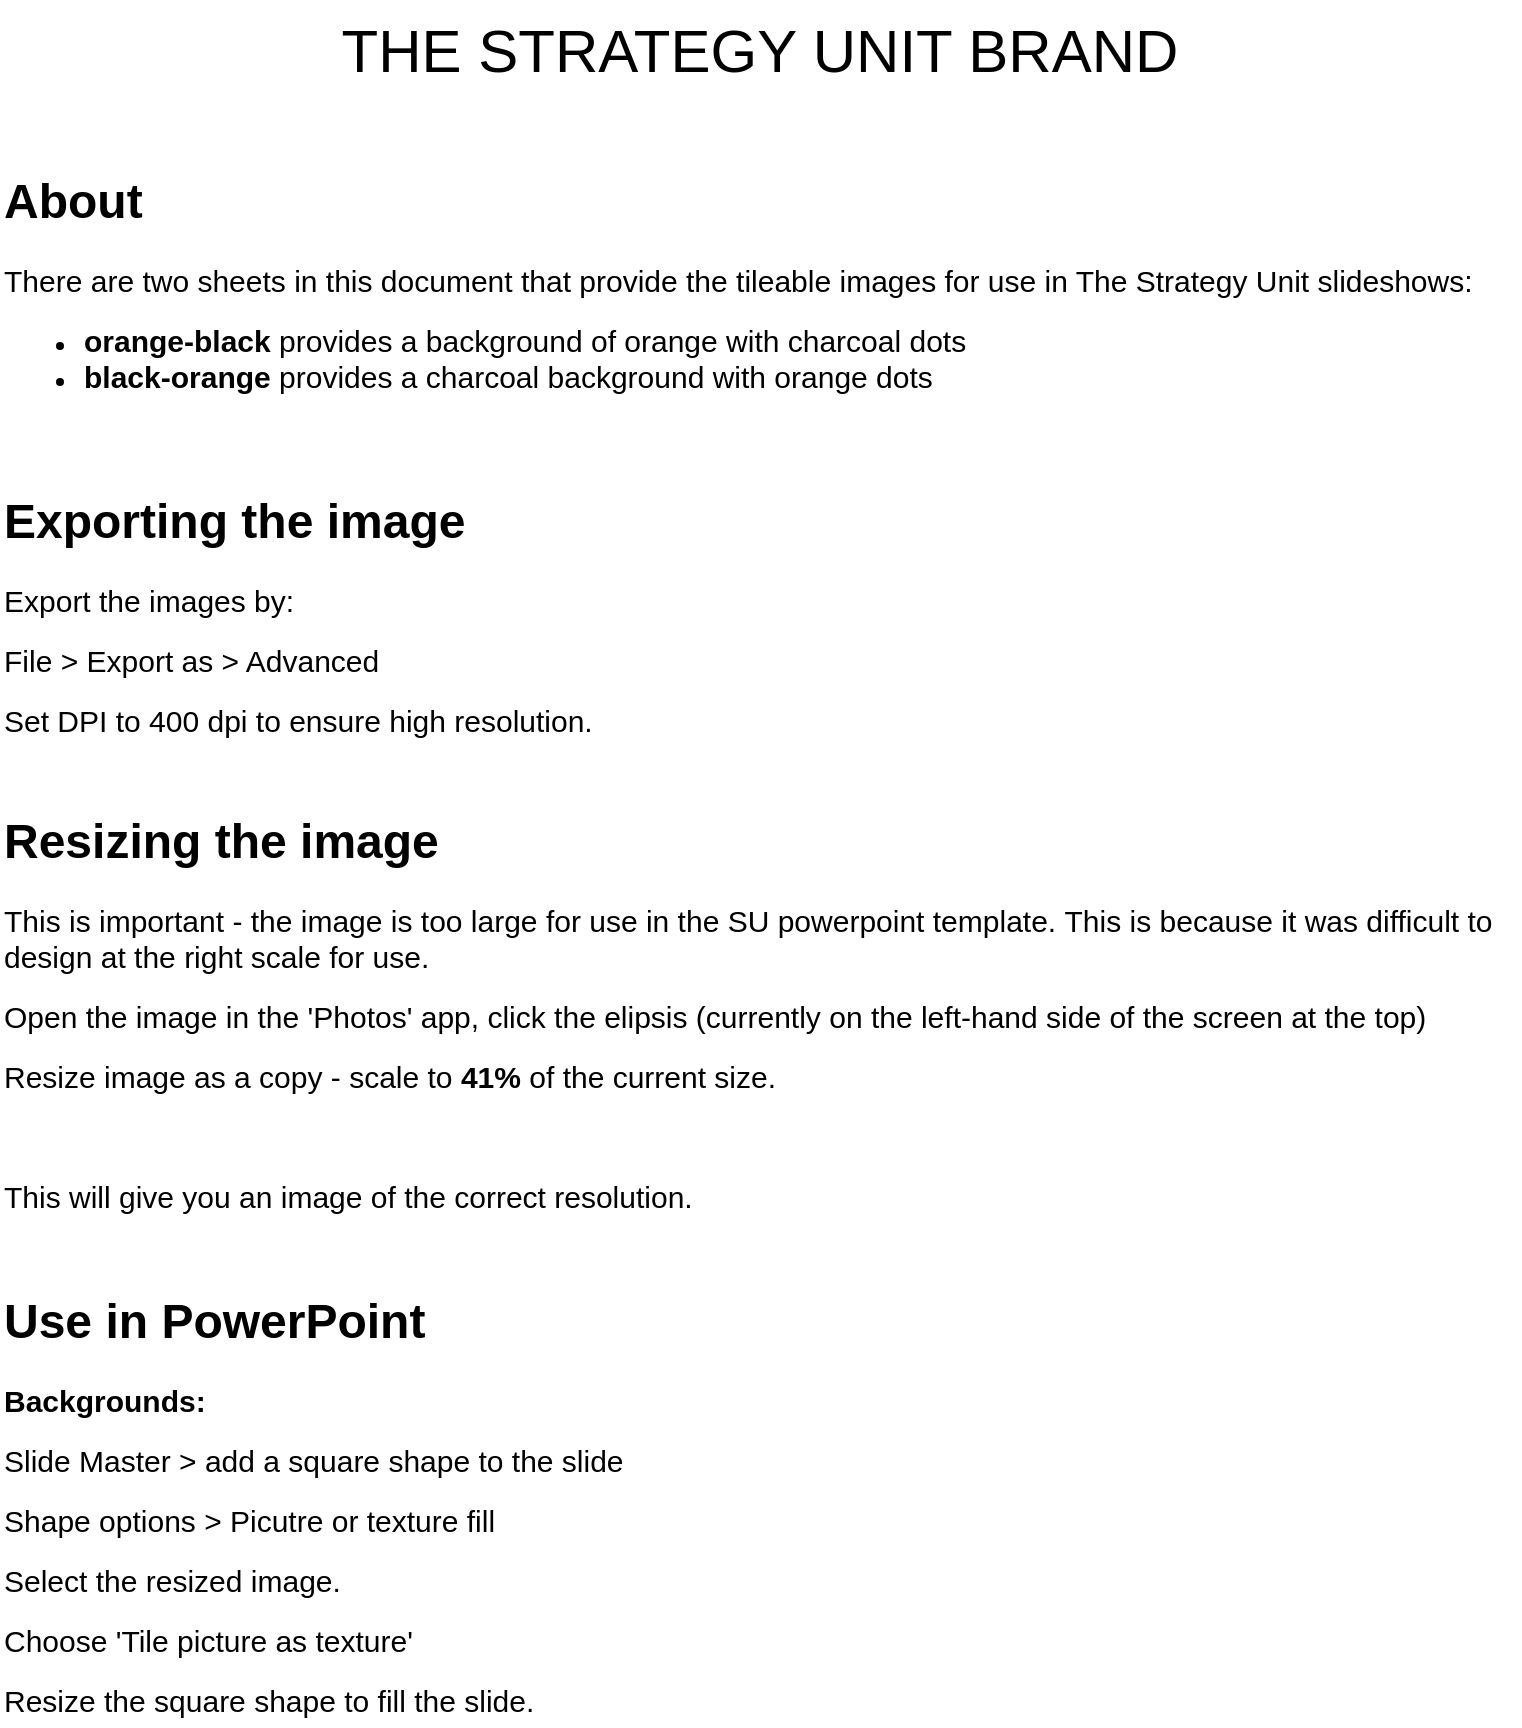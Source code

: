 <mxfile version="26.0.16" pages="3">
  <diagram id="62q7TKTgISb7DvsDjX5v" name="Intructions">
    <mxGraphModel dx="3340" dy="1350" grid="1" gridSize="10" guides="1" tooltips="1" connect="1" arrows="1" fold="1" page="1" pageScale="1" pageWidth="827" pageHeight="1169" math="0" shadow="0">
      <root>
        <mxCell id="0" />
        <mxCell id="1" parent="0" />
        <mxCell id="JFRP9lHMIx_rkyCkyTHQ-1" value="&lt;h1 style=&quot;margin-top: 0px;&quot;&gt;Exporting the image&lt;/h1&gt;&lt;p&gt;&lt;span style=&quot;font-size: 15px;&quot;&gt;Export the images by:&lt;/span&gt;&lt;/p&gt;&lt;p&gt;&lt;span style=&quot;font-size: 15px;&quot;&gt;File &amp;gt; Export as &amp;gt; Advanced&lt;/span&gt;&lt;/p&gt;&lt;p&gt;&lt;span style=&quot;font-size: 15px; background-color: transparent; color: light-dark(rgb(0, 0, 0), rgb(255, 255, 255));&quot;&gt;Set DPI to 400 dpi to ensure high resolution.&lt;/span&gt;&lt;/p&gt;&lt;p&gt;&lt;br&gt;&lt;/p&gt;" style="text;html=1;whiteSpace=wrap;overflow=hidden;rounded=0;" vertex="1" parent="1">
          <mxGeometry x="40" y="280" width="760" height="160" as="geometry" />
        </mxCell>
        <mxCell id="JFRP9lHMIx_rkyCkyTHQ-2" value="&lt;h1 style=&quot;margin-top: 0px;&quot;&gt;About&lt;/h1&gt;&lt;p&gt;&lt;span style=&quot;font-size: 15px;&quot;&gt;There are two sheets in this document that provide the tileable images for use in The Strategy Unit slideshows:&lt;/span&gt;&lt;/p&gt;&lt;p&gt;&lt;/p&gt;&lt;ul&gt;&lt;li&gt;&lt;span style=&quot;font-size: 15px;&quot;&gt;&lt;b&gt;orange-black&lt;/b&gt; provides a background of orange with charcoal dots&lt;/span&gt;&lt;/li&gt;&lt;li&gt;&lt;span style=&quot;font-size: 15px;&quot;&gt;&lt;b&gt;black-orange &lt;/b&gt;provides a charcoal background with orange dots&lt;/span&gt;&lt;/li&gt;&lt;/ul&gt;&lt;p&gt;&lt;/p&gt;&lt;p&gt;&lt;span style=&quot;font-size: 15px;&quot;&gt;&lt;br&gt;&lt;/span&gt;&lt;/p&gt;" style="text;html=1;whiteSpace=wrap;overflow=hidden;rounded=0;" vertex="1" parent="1">
          <mxGeometry x="40" y="120" width="760" height="140" as="geometry" />
        </mxCell>
        <mxCell id="JFRP9lHMIx_rkyCkyTHQ-3" value="&lt;font style=&quot;font-size: 30px;&quot;&gt;THE STRATEGY UNIT BRAND&lt;/font&gt;" style="text;html=1;align=center;verticalAlign=middle;whiteSpace=wrap;rounded=0;" vertex="1" parent="1">
          <mxGeometry x="40" y="40" width="760" height="50" as="geometry" />
        </mxCell>
        <mxCell id="JFRP9lHMIx_rkyCkyTHQ-4" value="&lt;h1 style=&quot;margin-top: 0px;&quot;&gt;Resizing the image&lt;/h1&gt;&lt;p&gt;&lt;span style=&quot;font-size: 15px; background-color: transparent; color: light-dark(rgb(0, 0, 0), rgb(255, 255, 255));&quot;&gt;This is important - the image is too large for use in the SU powerpoint template.&amp;nbsp;&lt;/span&gt;&lt;span style=&quot;background-color: transparent; color: light-dark(rgb(0, 0, 0), rgb(255, 255, 255)); font-size: 15px;&quot;&gt;This is because it was difficult to design at the right scale for use.&lt;/span&gt;&lt;/p&gt;&lt;p&gt;&lt;span style=&quot;background-color: transparent; color: light-dark(rgb(0, 0, 0), rgb(255, 255, 255)); font-size: 15px;&quot;&gt;Open the image in the &#39;Photos&#39; app, click the elipsis (currently on the left-hand side of the screen at the top)&lt;/span&gt;&lt;/p&gt;&lt;p&gt;&lt;span style=&quot;font-size: 15px;&quot;&gt;Resize image as a copy - scale to &lt;b&gt;41%&lt;/b&gt; of the current size.&lt;/span&gt;&lt;/p&gt;&lt;p&gt;&lt;span style=&quot;font-size: 15px;&quot;&gt;&lt;br&gt;&lt;/span&gt;&lt;/p&gt;&lt;p&gt;&lt;span style=&quot;font-size: 15px;&quot;&gt;This will give you an image of the correct resolution.&lt;/span&gt;&lt;/p&gt;" style="text;html=1;whiteSpace=wrap;overflow=hidden;rounded=0;" vertex="1" parent="1">
          <mxGeometry x="40" y="440" width="760" height="220" as="geometry" />
        </mxCell>
        <mxCell id="JFRP9lHMIx_rkyCkyTHQ-5" value="&lt;h1 style=&quot;margin-top: 0px;&quot;&gt;Use in PowerPoint&lt;/h1&gt;&lt;p&gt;&lt;span style=&quot;font-size: 15px;&quot;&gt;&lt;b&gt;Backgrounds:&lt;/b&gt;&lt;/span&gt;&lt;/p&gt;&lt;p&gt;&lt;span style=&quot;font-size: 15px;&quot;&gt;Slide Master &amp;gt; add a square shape to the slide&lt;/span&gt;&lt;/p&gt;&lt;p&gt;&lt;span style=&quot;font-size: 15px;&quot;&gt;Shape options &amp;gt; Picutre or texture fill&lt;/span&gt;&lt;/p&gt;&lt;p&gt;&lt;span style=&quot;font-size: 15px;&quot;&gt;Select the resized image.&lt;/span&gt;&lt;/p&gt;&lt;p&gt;&lt;span style=&quot;font-size: 15px;&quot;&gt;Choose &#39;Tile picture as texture&#39;&lt;/span&gt;&lt;/p&gt;&lt;p&gt;&lt;span style=&quot;font-size: 15px;&quot;&gt;Resize the square shape to fill the slide.&lt;/span&gt;&lt;/p&gt;&lt;p&gt;&lt;span style=&quot;font-size: 15px;&quot;&gt;&lt;br&gt;&lt;/span&gt;&lt;/p&gt;" style="text;html=1;whiteSpace=wrap;overflow=hidden;rounded=0;" vertex="1" parent="1">
          <mxGeometry x="40" y="680" width="760" height="220" as="geometry" />
        </mxCell>
      </root>
    </mxGraphModel>
  </diagram>
  <diagram id="zrAFzkLcMHAHnWcwPAXI" name="orange-black">
    <mxGraphModel dx="928" dy="375" grid="1" gridSize="10" guides="1" tooltips="1" connect="1" arrows="1" fold="1" page="1" pageScale="1" pageWidth="827" pageHeight="1169" background="#F9BF07" math="0" shadow="0">
      <root>
        <mxCell id="0" />
        <mxCell id="1" parent="0" />
        <mxCell id="JwXdgrWkdTJRPZww_8HU-1" value="" style="whiteSpace=wrap;html=1;aspect=fixed;fillColor=#F9BF07;strokeColor=#F9BF07;strokeWidth=0;" vertex="1" parent="1">
          <mxGeometry x="20" y="180" width="160" height="160" as="geometry" />
        </mxCell>
        <mxCell id="JwXdgrWkdTJRPZww_8HU-2" value="" style="ellipse;whiteSpace=wrap;html=1;aspect=fixed;strokeColor=none;fillColor=#2C2825;" vertex="1" parent="1">
          <mxGeometry x="40" y="200" width="2" height="2" as="geometry" />
        </mxCell>
        <mxCell id="JwXdgrWkdTJRPZww_8HU-3" value="" style="ellipse;whiteSpace=wrap;html=1;aspect=fixed;strokeColor=none;fillColor=#2C2825;" vertex="1" parent="1">
          <mxGeometry x="80" y="200" width="2" height="2" as="geometry" />
        </mxCell>
        <mxCell id="JwXdgrWkdTJRPZww_8HU-4" value="" style="ellipse;whiteSpace=wrap;html=1;aspect=fixed;strokeColor=none;fillColor=#2C2825;" vertex="1" parent="1">
          <mxGeometry x="120" y="200" width="2" height="2" as="geometry" />
        </mxCell>
        <mxCell id="JwXdgrWkdTJRPZww_8HU-5" value="" style="ellipse;whiteSpace=wrap;html=1;aspect=fixed;strokeColor=none;fillColor=#2C2825;" vertex="1" parent="1">
          <mxGeometry x="160" y="200" width="2" height="2" as="geometry" />
        </mxCell>
        <mxCell id="JwXdgrWkdTJRPZww_8HU-6" value="" style="ellipse;whiteSpace=wrap;html=1;aspect=fixed;strokeColor=none;fillColor=#2C2825;" vertex="1" parent="1">
          <mxGeometry x="40" y="240" width="2" height="2" as="geometry" />
        </mxCell>
        <mxCell id="JwXdgrWkdTJRPZww_8HU-7" value="" style="ellipse;whiteSpace=wrap;html=1;aspect=fixed;strokeColor=none;fillColor=#2C2825;" vertex="1" parent="1">
          <mxGeometry x="80" y="240" width="2" height="2" as="geometry" />
        </mxCell>
        <mxCell id="JwXdgrWkdTJRPZww_8HU-8" value="" style="ellipse;whiteSpace=wrap;html=1;aspect=fixed;strokeColor=none;fillColor=#2C2825;" vertex="1" parent="1">
          <mxGeometry x="120" y="240" width="2" height="2" as="geometry" />
        </mxCell>
        <mxCell id="JwXdgrWkdTJRPZww_8HU-9" value="" style="ellipse;whiteSpace=wrap;html=1;aspect=fixed;strokeColor=none;fillColor=#2C2825;" vertex="1" parent="1">
          <mxGeometry x="160" y="240" width="2" height="2" as="geometry" />
        </mxCell>
        <mxCell id="JwXdgrWkdTJRPZww_8HU-10" value="" style="ellipse;whiteSpace=wrap;html=1;aspect=fixed;strokeColor=none;fillColor=#2C2825;" vertex="1" parent="1">
          <mxGeometry x="40" y="280" width="2" height="2" as="geometry" />
        </mxCell>
        <mxCell id="JwXdgrWkdTJRPZww_8HU-11" value="" style="ellipse;whiteSpace=wrap;html=1;aspect=fixed;strokeColor=none;fillColor=#2C2825;" vertex="1" parent="1">
          <mxGeometry x="80" y="280" width="2" height="2" as="geometry" />
        </mxCell>
        <mxCell id="JwXdgrWkdTJRPZww_8HU-12" value="" style="ellipse;whiteSpace=wrap;html=1;aspect=fixed;strokeColor=none;fillColor=#2C2825;" vertex="1" parent="1">
          <mxGeometry x="120" y="280" width="2" height="2" as="geometry" />
        </mxCell>
        <mxCell id="JwXdgrWkdTJRPZww_8HU-13" value="" style="ellipse;whiteSpace=wrap;html=1;aspect=fixed;strokeColor=none;fillColor=#2C2825;" vertex="1" parent="1">
          <mxGeometry x="160" y="280" width="2" height="2" as="geometry" />
        </mxCell>
        <mxCell id="JwXdgrWkdTJRPZww_8HU-14" value="" style="ellipse;whiteSpace=wrap;html=1;aspect=fixed;strokeColor=none;fillColor=#2C2825;" vertex="1" parent="1">
          <mxGeometry x="80" y="320" width="2" height="2" as="geometry" />
        </mxCell>
        <mxCell id="JwXdgrWkdTJRPZww_8HU-15" value="" style="ellipse;whiteSpace=wrap;html=1;aspect=fixed;strokeColor=none;fillColor=#2C2825;" vertex="1" parent="1">
          <mxGeometry x="120" y="320" width="2" height="2" as="geometry" />
        </mxCell>
        <mxCell id="JwXdgrWkdTJRPZww_8HU-16" value="" style="ellipse;whiteSpace=wrap;html=1;aspect=fixed;strokeColor=none;fillColor=#2C2825;" vertex="1" parent="1">
          <mxGeometry x="160" y="320" width="2" height="2" as="geometry" />
        </mxCell>
        <mxCell id="JwXdgrWkdTJRPZww_8HU-17" value="" style="ellipse;whiteSpace=wrap;html=1;aspect=fixed;strokeColor=none;fillColor=#2C2825;" vertex="1" parent="1">
          <mxGeometry x="40" y="320" width="2" height="2" as="geometry" />
        </mxCell>
      </root>
    </mxGraphModel>
  </diagram>
  <diagram name="black-orange" id="aphsbkFE1PNcTETWL8BI">
    <mxGraphModel dx="928" dy="375" grid="1" gridSize="10" guides="1" tooltips="1" connect="1" arrows="1" fold="1" page="1" pageScale="1" pageWidth="827" pageHeight="1169" background="#2C2825" math="0" shadow="0">
      <root>
        <mxCell id="dov5jDHDXtSHMtrmy8q_-0" />
        <mxCell id="dov5jDHDXtSHMtrmy8q_-1" parent="dov5jDHDXtSHMtrmy8q_-0" />
        <mxCell id="dov5jDHDXtSHMtrmy8q_-2" value="" style="whiteSpace=wrap;html=1;aspect=fixed;fillColor=#2C2825;strokeColor=#2C2825;strokeWidth=0;" vertex="1" parent="dov5jDHDXtSHMtrmy8q_-1">
          <mxGeometry x="20" y="180" width="160" height="160" as="geometry" />
        </mxCell>
        <mxCell id="dov5jDHDXtSHMtrmy8q_-3" value="" style="ellipse;whiteSpace=wrap;html=1;aspect=fixed;strokeColor=none;fillColor=#F9BF07;" vertex="1" parent="dov5jDHDXtSHMtrmy8q_-1">
          <mxGeometry x="40" y="200" width="2" height="2" as="geometry" />
        </mxCell>
        <mxCell id="dov5jDHDXtSHMtrmy8q_-4" value="" style="ellipse;whiteSpace=wrap;html=1;aspect=fixed;strokeColor=none;fillColor=#F9BF07;" vertex="1" parent="dov5jDHDXtSHMtrmy8q_-1">
          <mxGeometry x="80" y="200" width="2" height="2" as="geometry" />
        </mxCell>
        <mxCell id="dov5jDHDXtSHMtrmy8q_-5" value="" style="ellipse;whiteSpace=wrap;html=1;aspect=fixed;strokeColor=none;fillColor=#F9BF07;" vertex="1" parent="dov5jDHDXtSHMtrmy8q_-1">
          <mxGeometry x="120" y="200" width="2" height="2" as="geometry" />
        </mxCell>
        <mxCell id="dov5jDHDXtSHMtrmy8q_-6" value="" style="ellipse;whiteSpace=wrap;html=1;aspect=fixed;strokeColor=none;fillColor=#F9BF07;" vertex="1" parent="dov5jDHDXtSHMtrmy8q_-1">
          <mxGeometry x="160" y="200" width="2" height="2" as="geometry" />
        </mxCell>
        <mxCell id="dov5jDHDXtSHMtrmy8q_-7" value="" style="ellipse;whiteSpace=wrap;html=1;aspect=fixed;strokeColor=none;fillColor=#F9BF07;" vertex="1" parent="dov5jDHDXtSHMtrmy8q_-1">
          <mxGeometry x="40" y="240" width="2" height="2" as="geometry" />
        </mxCell>
        <mxCell id="dov5jDHDXtSHMtrmy8q_-8" value="" style="ellipse;whiteSpace=wrap;html=1;aspect=fixed;strokeColor=none;fillColor=#F9BF07;" vertex="1" parent="dov5jDHDXtSHMtrmy8q_-1">
          <mxGeometry x="80" y="240" width="2" height="2" as="geometry" />
        </mxCell>
        <mxCell id="dov5jDHDXtSHMtrmy8q_-9" value="" style="ellipse;whiteSpace=wrap;html=1;aspect=fixed;strokeColor=none;fillColor=#F9BF07;" vertex="1" parent="dov5jDHDXtSHMtrmy8q_-1">
          <mxGeometry x="120" y="240" width="2" height="2" as="geometry" />
        </mxCell>
        <mxCell id="dov5jDHDXtSHMtrmy8q_-10" value="" style="ellipse;whiteSpace=wrap;html=1;aspect=fixed;strokeColor=none;fillColor=#F9BF07;" vertex="1" parent="dov5jDHDXtSHMtrmy8q_-1">
          <mxGeometry x="160" y="240" width="2" height="2" as="geometry" />
        </mxCell>
        <mxCell id="dov5jDHDXtSHMtrmy8q_-11" value="" style="ellipse;whiteSpace=wrap;html=1;aspect=fixed;strokeColor=none;fillColor=#F9BF07;" vertex="1" parent="dov5jDHDXtSHMtrmy8q_-1">
          <mxGeometry x="40" y="280" width="2" height="2" as="geometry" />
        </mxCell>
        <mxCell id="dov5jDHDXtSHMtrmy8q_-12" value="" style="ellipse;whiteSpace=wrap;html=1;aspect=fixed;strokeColor=none;fillColor=#F9BF07;" vertex="1" parent="dov5jDHDXtSHMtrmy8q_-1">
          <mxGeometry x="80" y="280" width="2" height="2" as="geometry" />
        </mxCell>
        <mxCell id="dov5jDHDXtSHMtrmy8q_-13" value="" style="ellipse;whiteSpace=wrap;html=1;aspect=fixed;strokeColor=none;fillColor=#F9BF07;" vertex="1" parent="dov5jDHDXtSHMtrmy8q_-1">
          <mxGeometry x="120" y="280" width="2" height="2" as="geometry" />
        </mxCell>
        <mxCell id="dov5jDHDXtSHMtrmy8q_-14" value="" style="ellipse;whiteSpace=wrap;html=1;aspect=fixed;strokeColor=none;fillColor=#F9BF07;" vertex="1" parent="dov5jDHDXtSHMtrmy8q_-1">
          <mxGeometry x="160" y="280" width="2" height="2" as="geometry" />
        </mxCell>
        <mxCell id="dov5jDHDXtSHMtrmy8q_-15" value="" style="ellipse;whiteSpace=wrap;html=1;aspect=fixed;strokeColor=none;fillColor=#F9BF07;" vertex="1" parent="dov5jDHDXtSHMtrmy8q_-1">
          <mxGeometry x="80" y="320" width="2" height="2" as="geometry" />
        </mxCell>
        <mxCell id="dov5jDHDXtSHMtrmy8q_-16" value="" style="ellipse;whiteSpace=wrap;html=1;aspect=fixed;strokeColor=none;fillColor=#F9BF07;" vertex="1" parent="dov5jDHDXtSHMtrmy8q_-1">
          <mxGeometry x="120" y="320" width="2" height="2" as="geometry" />
        </mxCell>
        <mxCell id="dov5jDHDXtSHMtrmy8q_-17" value="" style="ellipse;whiteSpace=wrap;html=1;aspect=fixed;strokeColor=none;fillColor=#F9BF07;" vertex="1" parent="dov5jDHDXtSHMtrmy8q_-1">
          <mxGeometry x="160" y="320" width="2" height="2" as="geometry" />
        </mxCell>
        <mxCell id="dov5jDHDXtSHMtrmy8q_-18" value="" style="ellipse;whiteSpace=wrap;html=1;aspect=fixed;strokeColor=none;fillColor=#F9BF07;" vertex="1" parent="dov5jDHDXtSHMtrmy8q_-1">
          <mxGeometry x="40" y="320" width="2" height="2" as="geometry" />
        </mxCell>
      </root>
    </mxGraphModel>
  </diagram>
</mxfile>
